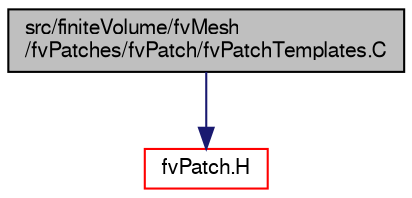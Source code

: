 digraph "src/finiteVolume/fvMesh/fvPatches/fvPatch/fvPatchTemplates.C"
{
  bgcolor="transparent";
  edge [fontname="FreeSans",fontsize="10",labelfontname="FreeSans",labelfontsize="10"];
  node [fontname="FreeSans",fontsize="10",shape=record];
  Node0 [label="src/finiteVolume/fvMesh\l/fvPatches/fvPatch/fvPatchTemplates.C",height=0.2,width=0.4,color="black", fillcolor="grey75", style="filled", fontcolor="black"];
  Node0 -> Node1 [color="midnightblue",fontsize="10",style="solid",fontname="FreeSans"];
  Node1 [label="fvPatch.H",height=0.2,width=0.4,color="red",URL="$a03686.html"];
}
